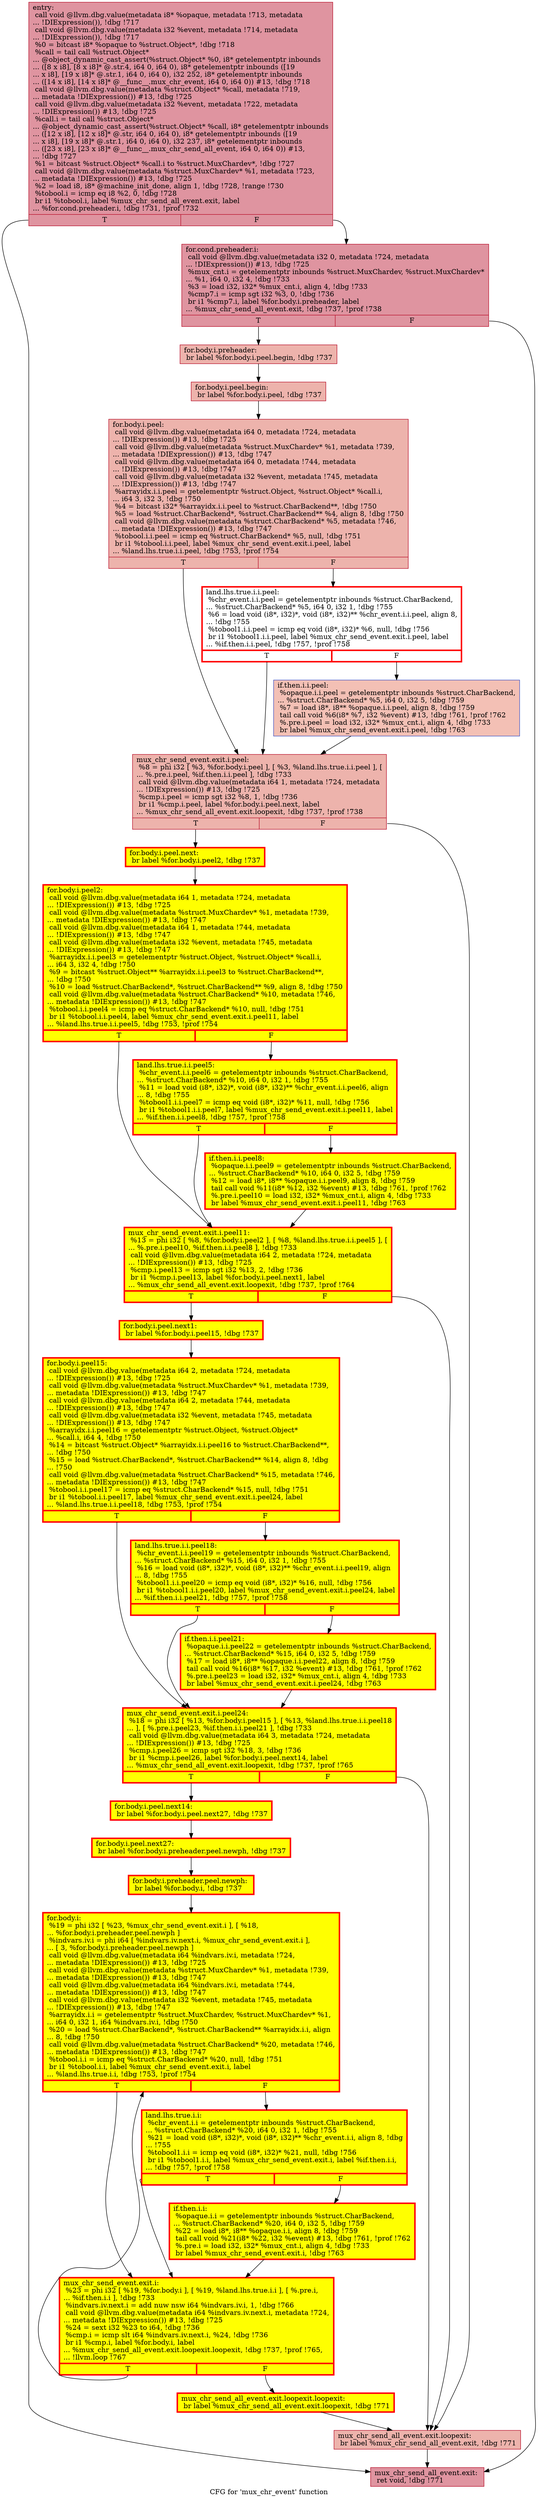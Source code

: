 digraph "CFG for 'mux_chr_event' function" {
	label="CFG for 'mux_chr_event' function";

	Node0x55d3ed914470 [shape=record,color="#b70d28ff", style=filled, fillcolor="#b70d2870",label="{entry:\l  call void @llvm.dbg.value(metadata i8* %opaque, metadata !713, metadata\l... !DIExpression()), !dbg !717\l  call void @llvm.dbg.value(metadata i32 %event, metadata !714, metadata\l... !DIExpression()), !dbg !717\l  %0 = bitcast i8* %opaque to %struct.Object*, !dbg !718\l  %call = tail call %struct.Object*\l... @object_dynamic_cast_assert(%struct.Object* %0, i8* getelementptr inbounds\l... ([8 x i8], [8 x i8]* @.str.4, i64 0, i64 0), i8* getelementptr inbounds ([19\l... x i8], [19 x i8]* @.str.1, i64 0, i64 0), i32 252, i8* getelementptr inbounds\l... ([14 x i8], [14 x i8]* @__func__.mux_chr_event, i64 0, i64 0)) #13, !dbg !718\l  call void @llvm.dbg.value(metadata %struct.Object* %call, metadata !719,\l... metadata !DIExpression()) #13, !dbg !725\l  call void @llvm.dbg.value(metadata i32 %event, metadata !722, metadata\l... !DIExpression()) #13, !dbg !725\l  %call.i = tail call %struct.Object*\l... @object_dynamic_cast_assert(%struct.Object* %call, i8* getelementptr inbounds\l... ([12 x i8], [12 x i8]* @.str, i64 0, i64 0), i8* getelementptr inbounds ([19\l... x i8], [19 x i8]* @.str.1, i64 0, i64 0), i32 237, i8* getelementptr inbounds\l... ([23 x i8], [23 x i8]* @__func__.mux_chr_send_all_event, i64 0, i64 0)) #13,\l... !dbg !727\l  %1 = bitcast %struct.Object* %call.i to %struct.MuxChardev*, !dbg !727\l  call void @llvm.dbg.value(metadata %struct.MuxChardev* %1, metadata !723,\l... metadata !DIExpression()) #13, !dbg !725\l  %2 = load i8, i8* @machine_init_done, align 1, !dbg !728, !range !730\l  %tobool.i = icmp eq i8 %2, 0, !dbg !728\l  br i1 %tobool.i, label %mux_chr_send_all_event.exit, label\l... %for.cond.preheader.i, !dbg !731, !prof !732\l|{<s0>T|<s1>F}}"];
	Node0x55d3ed914470:s0 -> Node0x55d3ed8d9220;
	Node0x55d3ed914470:s1 -> Node0x55d3ed8eb620;
	Node0x55d3ed8eb620 [shape=record,color="#b70d28ff", style=filled, fillcolor="#b70d2870",label="{for.cond.preheader.i:                             \l  call void @llvm.dbg.value(metadata i32 0, metadata !724, metadata\l... !DIExpression()) #13, !dbg !725\l  %mux_cnt.i = getelementptr inbounds %struct.MuxChardev, %struct.MuxChardev*\l... %1, i64 0, i32 4, !dbg !733\l  %3 = load i32, i32* %mux_cnt.i, align 4, !dbg !733\l  %cmp7.i = icmp sgt i32 %3, 0, !dbg !736\l  br i1 %cmp7.i, label %for.body.i.preheader, label\l... %mux_chr_send_all_event.exit, !dbg !737, !prof !738\l|{<s0>T|<s1>F}}"];
	Node0x55d3ed8eb620:s0 -> Node0x55d3eda53e10;
	Node0x55d3ed8eb620:s1 -> Node0x55d3ed8d9220;
	Node0x55d3eda53e10 [shape=record,color="#b70d28ff", style=filled, fillcolor="#d6524470",label="{for.body.i.preheader:                             \l  br label %for.body.i.peel.begin, !dbg !737\l}"];
	Node0x55d3eda53e10 -> Node0x55d3eda465d0;
	Node0x55d3eda465d0 [shape=record,color="#b70d28ff", style=filled, fillcolor="#d6524470",label="{for.body.i.peel.begin:                            \l  br label %for.body.i.peel, !dbg !737\l}"];
	Node0x55d3eda465d0 -> Node0x55d3eda50710;
	Node0x55d3eda50710 [shape=record,color="#b70d28ff", style=filled, fillcolor="#d6524470",label="{for.body.i.peel:                                  \l  call void @llvm.dbg.value(metadata i64 0, metadata !724, metadata\l... !DIExpression()) #13, !dbg !725\l  call void @llvm.dbg.value(metadata %struct.MuxChardev* %1, metadata !739,\l... metadata !DIExpression()) #13, !dbg !747\l  call void @llvm.dbg.value(metadata i64 0, metadata !744, metadata\l... !DIExpression()) #13, !dbg !747\l  call void @llvm.dbg.value(metadata i32 %event, metadata !745, metadata\l... !DIExpression()) #13, !dbg !747\l  %arrayidx.i.i.peel = getelementptr %struct.Object, %struct.Object* %call.i,\l... i64 3, i32 3, !dbg !750\l  %4 = bitcast i32* %arrayidx.i.i.peel to %struct.CharBackend**, !dbg !750\l  %5 = load %struct.CharBackend*, %struct.CharBackend** %4, align 8, !dbg !750\l  call void @llvm.dbg.value(metadata %struct.CharBackend* %5, metadata !746,\l... metadata !DIExpression()) #13, !dbg !747\l  %tobool.i.i.peel = icmp eq %struct.CharBackend* %5, null, !dbg !751\l  br i1 %tobool.i.i.peel, label %mux_chr_send_event.exit.i.peel, label\l... %land.lhs.true.i.i.peel, !dbg !753, !prof !754\l|{<s0>T|<s1>F}}"];
	Node0x55d3eda50710:s0 -> Node0x55d3eda40660;
	Node0x55d3eda50710:s1 -> Node0x55d3eda54200;
	Node0x55d3eda54200 [shape=record,penwidth=3.0, color="red",label="{land.lhs.true.i.i.peel:                           \l  %chr_event.i.i.peel = getelementptr inbounds %struct.CharBackend,\l... %struct.CharBackend* %5, i64 0, i32 1, !dbg !755\l  %6 = load void (i8*, i32)*, void (i8*, i32)** %chr_event.i.i.peel, align 8,\l... !dbg !755\l  %tobool1.i.i.peel = icmp eq void (i8*, i32)* %6, null, !dbg !756\l  br i1 %tobool1.i.i.peel, label %mux_chr_send_event.exit.i.peel, label\l... %if.then.i.i.peel, !dbg !757, !prof !758\l|{<s0>T|<s1>F}}"];
	Node0x55d3eda54200:s0 -> Node0x55d3eda40660;
	Node0x55d3eda54200:s1 -> Node0x55d3eda53330;
	Node0x55d3eda53330 [shape=record,color="#3d50c3ff", style=filled, fillcolor="#e5705870",label="{if.then.i.i.peel:                                 \l  %opaque.i.i.peel = getelementptr inbounds %struct.CharBackend,\l... %struct.CharBackend* %5, i64 0, i32 5, !dbg !759\l  %7 = load i8*, i8** %opaque.i.i.peel, align 8, !dbg !759\l  tail call void %6(i8* %7, i32 %event) #13, !dbg !761, !prof !762\l  %.pre.i.peel = load i32, i32* %mux_cnt.i, align 4, !dbg !733\l  br label %mux_chr_send_event.exit.i.peel, !dbg !763\l}"];
	Node0x55d3eda53330 -> Node0x55d3eda40660;
	Node0x55d3eda40660 [shape=record,color="#b70d28ff", style=filled, fillcolor="#d6524470",label="{mux_chr_send_event.exit.i.peel:                   \l  %8 = phi i32 [ %3, %for.body.i.peel ], [ %3, %land.lhs.true.i.i.peel ], [\l... %.pre.i.peel, %if.then.i.i.peel ], !dbg !733\l  call void @llvm.dbg.value(metadata i64 1, metadata !724, metadata\l... !DIExpression()) #13, !dbg !725\l  %cmp.i.peel = icmp sgt i32 %8, 1, !dbg !736\l  br i1 %cmp.i.peel, label %for.body.i.peel.next, label\l... %mux_chr_send_all_event.exit.loopexit, !dbg !737, !prof !738\l|{<s0>T|<s1>F}}"];
	Node0x55d3eda40660:s0 -> Node0x55d3eda5c4a0;
	Node0x55d3eda40660:s1 -> Node0x55d3eda506c0;
	Node0x55d3eda5c4a0 [shape=record,penwidth=3.0, style="filled", color="red", fillcolor="yellow",label="{for.body.i.peel.next:                             \l  br label %for.body.i.peel2, !dbg !737\l}"];
	Node0x55d3eda5c4a0 -> Node0x55d3eda3f4c0;
	Node0x55d3eda3f4c0 [shape=record,penwidth=3.0, style="filled", color="red", fillcolor="yellow",label="{for.body.i.peel2:                                 \l  call void @llvm.dbg.value(metadata i64 1, metadata !724, metadata\l... !DIExpression()) #13, !dbg !725\l  call void @llvm.dbg.value(metadata %struct.MuxChardev* %1, metadata !739,\l... metadata !DIExpression()) #13, !dbg !747\l  call void @llvm.dbg.value(metadata i64 1, metadata !744, metadata\l... !DIExpression()) #13, !dbg !747\l  call void @llvm.dbg.value(metadata i32 %event, metadata !745, metadata\l... !DIExpression()) #13, !dbg !747\l  %arrayidx.i.i.peel3 = getelementptr %struct.Object, %struct.Object* %call.i,\l... i64 3, i32 4, !dbg !750\l  %9 = bitcast %struct.Object** %arrayidx.i.i.peel3 to %struct.CharBackend**,\l... !dbg !750\l  %10 = load %struct.CharBackend*, %struct.CharBackend** %9, align 8, !dbg !750\l  call void @llvm.dbg.value(metadata %struct.CharBackend* %10, metadata !746,\l... metadata !DIExpression()) #13, !dbg !747\l  %tobool.i.i.peel4 = icmp eq %struct.CharBackend* %10, null, !dbg !751\l  br i1 %tobool.i.i.peel4, label %mux_chr_send_event.exit.i.peel11, label\l... %land.lhs.true.i.i.peel5, !dbg !753, !prof !754\l|{<s0>T|<s1>F}}"];
	Node0x55d3eda3f4c0:s0 -> Node0x55d3eda54580;
	Node0x55d3eda3f4c0:s1 -> Node0x55d3eda53260;
	Node0x55d3eda53260 [shape=record,penwidth=3.0, style="filled", color="red", fillcolor="yellow",label="{land.lhs.true.i.i.peel5:                          \l  %chr_event.i.i.peel6 = getelementptr inbounds %struct.CharBackend,\l... %struct.CharBackend* %10, i64 0, i32 1, !dbg !755\l  %11 = load void (i8*, i32)*, void (i8*, i32)** %chr_event.i.i.peel6, align\l... 8, !dbg !755\l  %tobool1.i.i.peel7 = icmp eq void (i8*, i32)* %11, null, !dbg !756\l  br i1 %tobool1.i.i.peel7, label %mux_chr_send_event.exit.i.peel11, label\l... %if.then.i.i.peel8, !dbg !757, !prof !758\l|{<s0>T|<s1>F}}"];
	Node0x55d3eda53260:s0 -> Node0x55d3eda54580;
	Node0x55d3eda53260:s1 -> Node0x55d3eda53fb0;
	Node0x55d3eda53fb0 [shape=record,penwidth=3.0, style="filled", color="red", fillcolor="yellow",label="{if.then.i.i.peel8:                                \l  %opaque.i.i.peel9 = getelementptr inbounds %struct.CharBackend,\l... %struct.CharBackend* %10, i64 0, i32 5, !dbg !759\l  %12 = load i8*, i8** %opaque.i.i.peel9, align 8, !dbg !759\l  tail call void %11(i8* %12, i32 %event) #13, !dbg !761, !prof !762\l  %.pre.i.peel10 = load i32, i32* %mux_cnt.i, align 4, !dbg !733\l  br label %mux_chr_send_event.exit.i.peel11, !dbg !763\l}"];
	Node0x55d3eda53fb0 -> Node0x55d3eda54580;
	Node0x55d3eda54580 [shape=record,penwidth=3.0, style="filled", color="red", fillcolor="yellow",label="{mux_chr_send_event.exit.i.peel11:                 \l  %13 = phi i32 [ %8, %for.body.i.peel2 ], [ %8, %land.lhs.true.i.i.peel5 ], [\l... %.pre.i.peel10, %if.then.i.i.peel8 ], !dbg !733\l  call void @llvm.dbg.value(metadata i64 2, metadata !724, metadata\l... !DIExpression()) #13, !dbg !725\l  %cmp.i.peel13 = icmp sgt i32 %13, 2, !dbg !736\l  br i1 %cmp.i.peel13, label %for.body.i.peel.next1, label\l... %mux_chr_send_all_event.exit.loopexit, !dbg !737, !prof !764\l|{<s0>T|<s1>F}}"];
	Node0x55d3eda54580:s0 -> Node0x55d3eda49070;
	Node0x55d3eda54580:s1 -> Node0x55d3eda506c0;
	Node0x55d3eda49070 [shape=record,penwidth=3.0, style="filled", color="red", fillcolor="yellow",label="{for.body.i.peel.next1:                            \l  br label %for.body.i.peel15, !dbg !737\l}"];
	Node0x55d3eda49070 -> Node0x55d3eda2d200;
	Node0x55d3eda2d200 [shape=record,penwidth=3.0, style="filled", color="red", fillcolor="yellow",label="{for.body.i.peel15:                                \l  call void @llvm.dbg.value(metadata i64 2, metadata !724, metadata\l... !DIExpression()) #13, !dbg !725\l  call void @llvm.dbg.value(metadata %struct.MuxChardev* %1, metadata !739,\l... metadata !DIExpression()) #13, !dbg !747\l  call void @llvm.dbg.value(metadata i64 2, metadata !744, metadata\l... !DIExpression()) #13, !dbg !747\l  call void @llvm.dbg.value(metadata i32 %event, metadata !745, metadata\l... !DIExpression()) #13, !dbg !747\l  %arrayidx.i.i.peel16 = getelementptr %struct.Object, %struct.Object*\l... %call.i, i64 4, !dbg !750\l  %14 = bitcast %struct.Object* %arrayidx.i.i.peel16 to %struct.CharBackend**,\l... !dbg !750\l  %15 = load %struct.CharBackend*, %struct.CharBackend** %14, align 8, !dbg\l... !750\l  call void @llvm.dbg.value(metadata %struct.CharBackend* %15, metadata !746,\l... metadata !DIExpression()) #13, !dbg !747\l  %tobool.i.i.peel17 = icmp eq %struct.CharBackend* %15, null, !dbg !751\l  br i1 %tobool.i.i.peel17, label %mux_chr_send_event.exit.i.peel24, label\l... %land.lhs.true.i.i.peel18, !dbg !753, !prof !754\l|{<s0>T|<s1>F}}"];
	Node0x55d3eda2d200:s0 -> Node0x55d3eda57ca0;
	Node0x55d3eda2d200:s1 -> Node0x55d3eda57580;
	Node0x55d3eda57580 [shape=record,penwidth=3.0, style="filled", color="red", fillcolor="yellow",label="{land.lhs.true.i.i.peel18:                         \l  %chr_event.i.i.peel19 = getelementptr inbounds %struct.CharBackend,\l... %struct.CharBackend* %15, i64 0, i32 1, !dbg !755\l  %16 = load void (i8*, i32)*, void (i8*, i32)** %chr_event.i.i.peel19, align\l... 8, !dbg !755\l  %tobool1.i.i.peel20 = icmp eq void (i8*, i32)* %16, null, !dbg !756\l  br i1 %tobool1.i.i.peel20, label %mux_chr_send_event.exit.i.peel24, label\l... %if.then.i.i.peel21, !dbg !757, !prof !758\l|{<s0>T|<s1>F}}"];
	Node0x55d3eda57580:s0 -> Node0x55d3eda57ca0;
	Node0x55d3eda57580:s1 -> Node0x55d3eda578b0;
	Node0x55d3eda578b0 [shape=record,penwidth=3.0, style="filled", color="red", fillcolor="yellow",label="{if.then.i.i.peel21:                               \l  %opaque.i.i.peel22 = getelementptr inbounds %struct.CharBackend,\l... %struct.CharBackend* %15, i64 0, i32 5, !dbg !759\l  %17 = load i8*, i8** %opaque.i.i.peel22, align 8, !dbg !759\l  tail call void %16(i8* %17, i32 %event) #13, !dbg !761, !prof !762\l  %.pre.i.peel23 = load i32, i32* %mux_cnt.i, align 4, !dbg !733\l  br label %mux_chr_send_event.exit.i.peel24, !dbg !763\l}"];
	Node0x55d3eda578b0 -> Node0x55d3eda57ca0;
	Node0x55d3eda57ca0 [shape=record,penwidth=3.0, style="filled", color="red", fillcolor="yellow",label="{mux_chr_send_event.exit.i.peel24:                 \l  %18 = phi i32 [ %13, %for.body.i.peel15 ], [ %13, %land.lhs.true.i.i.peel18\l... ], [ %.pre.i.peel23, %if.then.i.i.peel21 ], !dbg !733\l  call void @llvm.dbg.value(metadata i64 3, metadata !724, metadata\l... !DIExpression()) #13, !dbg !725\l  %cmp.i.peel26 = icmp sgt i32 %18, 3, !dbg !736\l  br i1 %cmp.i.peel26, label %for.body.i.peel.next14, label\l... %mux_chr_send_all_event.exit.loopexit, !dbg !737, !prof !765\l|{<s0>T|<s1>F}}"];
	Node0x55d3eda57ca0:s0 -> Node0x55d3eda5aaa0;
	Node0x55d3eda57ca0:s1 -> Node0x55d3eda506c0;
	Node0x55d3eda5aaa0 [shape=record,penwidth=3.0, style="filled", color="red", fillcolor="yellow",label="{for.body.i.peel.next14:                           \l  br label %for.body.i.peel.next27, !dbg !737\l}"];
	Node0x55d3eda5aaa0 -> Node0x55d3ed8eaf20;
	Node0x55d3ed8eaf20 [shape=record,penwidth=3.0, style="filled", color="red", fillcolor="yellow",label="{for.body.i.peel.next27:                           \l  br label %for.body.i.preheader.peel.newph, !dbg !737\l}"];
	Node0x55d3ed8eaf20 -> Node0x55d3eda5c680;
	Node0x55d3eda5c680 [shape=record,penwidth=3.0, style="filled", color="red", fillcolor="yellow",label="{for.body.i.preheader.peel.newph:                  \l  br label %for.body.i, !dbg !737\l}"];
	Node0x55d3eda5c680 -> Node0x55d3eda28290;
	Node0x55d3eda28290 [shape=record,penwidth=3.0, style="filled", color="red", fillcolor="yellow",label="{for.body.i:                                       \l  %19 = phi i32 [ %23, %mux_chr_send_event.exit.i ], [ %18,\l... %for.body.i.preheader.peel.newph ]\l  %indvars.iv.i = phi i64 [ %indvars.iv.next.i, %mux_chr_send_event.exit.i ],\l... [ 3, %for.body.i.preheader.peel.newph ]\l  call void @llvm.dbg.value(metadata i64 %indvars.iv.i, metadata !724,\l... metadata !DIExpression()) #13, !dbg !725\l  call void @llvm.dbg.value(metadata %struct.MuxChardev* %1, metadata !739,\l... metadata !DIExpression()) #13, !dbg !747\l  call void @llvm.dbg.value(metadata i64 %indvars.iv.i, metadata !744,\l... metadata !DIExpression()) #13, !dbg !747\l  call void @llvm.dbg.value(metadata i32 %event, metadata !745, metadata\l... !DIExpression()) #13, !dbg !747\l  %arrayidx.i.i = getelementptr %struct.MuxChardev, %struct.MuxChardev* %1,\l... i64 0, i32 1, i64 %indvars.iv.i, !dbg !750\l  %20 = load %struct.CharBackend*, %struct.CharBackend** %arrayidx.i.i, align\l... 8, !dbg !750\l  call void @llvm.dbg.value(metadata %struct.CharBackend* %20, metadata !746,\l... metadata !DIExpression()) #13, !dbg !747\l  %tobool.i.i = icmp eq %struct.CharBackend* %20, null, !dbg !751\l  br i1 %tobool.i.i, label %mux_chr_send_event.exit.i, label\l... %land.lhs.true.i.i, !dbg !753, !prof !754\l|{<s0>T|<s1>F}}"];
	Node0x55d3eda28290:s0 -> Node0x55d3eda1e830;
	Node0x55d3eda28290:s1 -> Node0x55d3ed8d6480;
	Node0x55d3ed8d6480 [shape=record,penwidth=3.0, style="filled", color="red", fillcolor="yellow",label="{land.lhs.true.i.i:                                \l  %chr_event.i.i = getelementptr inbounds %struct.CharBackend,\l... %struct.CharBackend* %20, i64 0, i32 1, !dbg !755\l  %21 = load void (i8*, i32)*, void (i8*, i32)** %chr_event.i.i, align 8, !dbg\l... !755\l  %tobool1.i.i = icmp eq void (i8*, i32)* %21, null, !dbg !756\l  br i1 %tobool1.i.i, label %mux_chr_send_event.exit.i, label %if.then.i.i,\l... !dbg !757, !prof !758\l|{<s0>T|<s1>F}}"];
	Node0x55d3ed8d6480:s0 -> Node0x55d3eda1e830;
	Node0x55d3ed8d6480:s1 -> Node0x55d3eda2eb80;
	Node0x55d3eda2eb80 [shape=record,penwidth=3.0, style="filled", color="red", fillcolor="yellow",label="{if.then.i.i:                                      \l  %opaque.i.i = getelementptr inbounds %struct.CharBackend,\l... %struct.CharBackend* %20, i64 0, i32 5, !dbg !759\l  %22 = load i8*, i8** %opaque.i.i, align 8, !dbg !759\l  tail call void %21(i8* %22, i32 %event) #13, !dbg !761, !prof !762\l  %.pre.i = load i32, i32* %mux_cnt.i, align 4, !dbg !733\l  br label %mux_chr_send_event.exit.i, !dbg !763\l}"];
	Node0x55d3eda2eb80 -> Node0x55d3eda1e830;
	Node0x55d3eda1e830 [shape=record,penwidth=3.0, style="filled", color="red", fillcolor="yellow",label="{mux_chr_send_event.exit.i:                        \l  %23 = phi i32 [ %19, %for.body.i ], [ %19, %land.lhs.true.i.i ], [ %.pre.i,\l... %if.then.i.i ], !dbg !733\l  %indvars.iv.next.i = add nuw nsw i64 %indvars.iv.i, 1, !dbg !766\l  call void @llvm.dbg.value(metadata i64 %indvars.iv.next.i, metadata !724,\l... metadata !DIExpression()) #13, !dbg !725\l  %24 = sext i32 %23 to i64, !dbg !736\l  %cmp.i = icmp slt i64 %indvars.iv.next.i, %24, !dbg !736\l  br i1 %cmp.i, label %for.body.i, label\l... %mux_chr_send_all_event.exit.loopexit.loopexit, !dbg !737, !prof !765,\l... !llvm.loop !767\l|{<s0>T|<s1>F}}"];
	Node0x55d3eda1e830:s0 -> Node0x55d3eda28290;
	Node0x55d3eda1e830:s1 -> Node0x55d3ed8eaed0;
	Node0x55d3ed8eaed0 [shape=record,penwidth=3.0, style="filled", color="red", fillcolor="yellow",label="{mux_chr_send_all_event.exit.loopexit.loopexit:    \l  br label %mux_chr_send_all_event.exit.loopexit, !dbg !771\l}"];
	Node0x55d3ed8eaed0 -> Node0x55d3eda506c0;
	Node0x55d3eda506c0 [shape=record,color="#b70d28ff", style=filled, fillcolor="#d6524470",label="{mux_chr_send_all_event.exit.loopexit:             \l  br label %mux_chr_send_all_event.exit, !dbg !771\l}"];
	Node0x55d3eda506c0 -> Node0x55d3ed8d9220;
	Node0x55d3ed8d9220 [shape=record,color="#b70d28ff", style=filled, fillcolor="#b70d2870",label="{mux_chr_send_all_event.exit:                      \l  ret void, !dbg !771\l}"];
}
